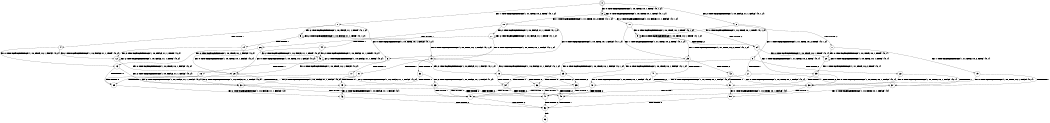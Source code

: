 digraph BCG {
size = "7, 10.5";
center = TRUE;
node [shape = circle];
0 [peripheries = 2];
0 -> 1 [label = "EX !1 !ATOMIC_EXCH_BRANCH (1, +1, TRUE, +0, 2, TRUE) !{0, 1, 2}"];
0 -> 2 [label = "EX !2 !ATOMIC_EXCH_BRANCH (1, +0, FALSE, +1, 1, FALSE) !{0, 1, 2}"];
0 -> 3 [label = "EX !0 !ATOMIC_EXCH_BRANCH (1, +0, TRUE, +0, 1, TRUE) !{0, 1, 2}"];
1 -> 4 [label = "TERMINATE !1"];
1 -> 5 [label = "EX !2 !ATOMIC_EXCH_BRANCH (1, +0, FALSE, +1, 1, TRUE) !{0, 1, 2}"];
1 -> 6 [label = "EX !0 !ATOMIC_EXCH_BRANCH (1, +0, TRUE, +0, 1, FALSE) !{0, 1, 2}"];
2 -> 7 [label = "TERMINATE !2"];
2 -> 8 [label = "EX !1 !ATOMIC_EXCH_BRANCH (1, +1, TRUE, +0, 2, TRUE) !{0, 1, 2}"];
2 -> 9 [label = "EX !0 !ATOMIC_EXCH_BRANCH (1, +0, TRUE, +0, 1, TRUE) !{0, 1, 2}"];
3 -> 10 [label = "EX !1 !ATOMIC_EXCH_BRANCH (1, +1, TRUE, +0, 2, TRUE) !{0, 1, 2}"];
3 -> 11 [label = "EX !2 !ATOMIC_EXCH_BRANCH (1, +0, FALSE, +1, 1, FALSE) !{0, 1, 2}"];
3 -> 3 [label = "EX !0 !ATOMIC_EXCH_BRANCH (1, +0, TRUE, +0, 1, TRUE) !{0, 1, 2}"];
4 -> 12 [label = "EX !2 !ATOMIC_EXCH_BRANCH (1, +0, FALSE, +1, 1, TRUE) !{0, 2}"];
4 -> 13 [label = "EX !0 !ATOMIC_EXCH_BRANCH (1, +0, TRUE, +0, 1, FALSE) !{0, 2}"];
5 -> 14 [label = "TERMINATE !1"];
5 -> 15 [label = "EX !0 !ATOMIC_EXCH_BRANCH (1, +0, TRUE, +0, 1, FALSE) !{0, 1, 2}"];
5 -> 5 [label = "EX !2 !ATOMIC_EXCH_BRANCH (1, +0, FALSE, +1, 1, TRUE) !{0, 1, 2}"];
6 -> 16 [label = "TERMINATE !1"];
6 -> 17 [label = "TERMINATE !0"];
6 -> 18 [label = "EX !2 !ATOMIC_EXCH_BRANCH (1, +0, FALSE, +1, 1, FALSE) !{0, 1, 2}"];
7 -> 19 [label = "EX !1 !ATOMIC_EXCH_BRANCH (1, +1, TRUE, +0, 2, TRUE) !{0, 1}"];
7 -> 20 [label = "EX !0 !ATOMIC_EXCH_BRANCH (1, +0, TRUE, +0, 1, TRUE) !{0, 1}"];
8 -> 21 [label = "TERMINATE !1"];
8 -> 22 [label = "TERMINATE !2"];
8 -> 23 [label = "EX !0 !ATOMIC_EXCH_BRANCH (1, +0, TRUE, +0, 1, FALSE) !{0, 1, 2}"];
9 -> 24 [label = "TERMINATE !2"];
9 -> 25 [label = "EX !1 !ATOMIC_EXCH_BRANCH (1, +1, TRUE, +0, 2, TRUE) !{0, 1, 2}"];
9 -> 9 [label = "EX !0 !ATOMIC_EXCH_BRANCH (1, +0, TRUE, +0, 1, TRUE) !{0, 1, 2}"];
10 -> 26 [label = "TERMINATE !1"];
10 -> 27 [label = "EX !2 !ATOMIC_EXCH_BRANCH (1, +0, FALSE, +1, 1, TRUE) !{0, 1, 2}"];
10 -> 6 [label = "EX !0 !ATOMIC_EXCH_BRANCH (1, +0, TRUE, +0, 1, FALSE) !{0, 1, 2}"];
11 -> 24 [label = "TERMINATE !2"];
11 -> 25 [label = "EX !1 !ATOMIC_EXCH_BRANCH (1, +1, TRUE, +0, 2, TRUE) !{0, 1, 2}"];
11 -> 9 [label = "EX !0 !ATOMIC_EXCH_BRANCH (1, +0, TRUE, +0, 1, TRUE) !{0, 1, 2}"];
12 -> 28 [label = "EX !0 !ATOMIC_EXCH_BRANCH (1, +0, TRUE, +0, 1, FALSE) !{0, 2}"];
12 -> 12 [label = "EX !2 !ATOMIC_EXCH_BRANCH (1, +0, FALSE, +1, 1, TRUE) !{0, 2}"];
13 -> 29 [label = "TERMINATE !0"];
13 -> 30 [label = "EX !2 !ATOMIC_EXCH_BRANCH (1, +0, FALSE, +1, 1, FALSE) !{0, 2}"];
14 -> 28 [label = "EX !0 !ATOMIC_EXCH_BRANCH (1, +0, TRUE, +0, 1, FALSE) !{0, 2}"];
14 -> 12 [label = "EX !2 !ATOMIC_EXCH_BRANCH (1, +0, FALSE, +1, 1, TRUE) !{0, 2}"];
15 -> 31 [label = "TERMINATE !1"];
15 -> 32 [label = "TERMINATE !0"];
15 -> 18 [label = "EX !2 !ATOMIC_EXCH_BRANCH (1, +0, FALSE, +1, 1, FALSE) !{0, 1, 2}"];
16 -> 29 [label = "TERMINATE !0"];
16 -> 30 [label = "EX !2 !ATOMIC_EXCH_BRANCH (1, +0, FALSE, +1, 1, FALSE) !{0, 2}"];
17 -> 29 [label = "TERMINATE !1"];
17 -> 33 [label = "EX !2 !ATOMIC_EXCH_BRANCH (1, +0, FALSE, +1, 1, FALSE) !{1, 2}"];
18 -> 34 [label = "TERMINATE !1"];
18 -> 35 [label = "TERMINATE !2"];
18 -> 36 [label = "TERMINATE !0"];
19 -> 37 [label = "TERMINATE !1"];
19 -> 38 [label = "EX !0 !ATOMIC_EXCH_BRANCH (1, +0, TRUE, +0, 1, FALSE) !{0, 1}"];
20 -> 39 [label = "EX !1 !ATOMIC_EXCH_BRANCH (1, +1, TRUE, +0, 2, TRUE) !{0, 1}"];
20 -> 20 [label = "EX !0 !ATOMIC_EXCH_BRANCH (1, +0, TRUE, +0, 1, TRUE) !{0, 1}"];
21 -> 37 [label = "TERMINATE !2"];
21 -> 40 [label = "EX !0 !ATOMIC_EXCH_BRANCH (1, +0, TRUE, +0, 1, FALSE) !{0, 2}"];
22 -> 37 [label = "TERMINATE !1"];
22 -> 38 [label = "EX !0 !ATOMIC_EXCH_BRANCH (1, +0, TRUE, +0, 1, FALSE) !{0, 1}"];
23 -> 34 [label = "TERMINATE !1"];
23 -> 35 [label = "TERMINATE !2"];
23 -> 36 [label = "TERMINATE !0"];
24 -> 39 [label = "EX !1 !ATOMIC_EXCH_BRANCH (1, +1, TRUE, +0, 2, TRUE) !{0, 1}"];
24 -> 20 [label = "EX !0 !ATOMIC_EXCH_BRANCH (1, +0, TRUE, +0, 1, TRUE) !{0, 1}"];
25 -> 41 [label = "TERMINATE !1"];
25 -> 42 [label = "TERMINATE !2"];
25 -> 23 [label = "EX !0 !ATOMIC_EXCH_BRANCH (1, +0, TRUE, +0, 1, FALSE) !{0, 1, 2}"];
26 -> 43 [label = "EX !2 !ATOMIC_EXCH_BRANCH (1, +0, FALSE, +1, 1, TRUE) !{0, 2}"];
26 -> 13 [label = "EX !0 !ATOMIC_EXCH_BRANCH (1, +0, TRUE, +0, 1, FALSE) !{0, 2}"];
27 -> 44 [label = "TERMINATE !1"];
27 -> 27 [label = "EX !2 !ATOMIC_EXCH_BRANCH (1, +0, FALSE, +1, 1, TRUE) !{0, 1, 2}"];
27 -> 15 [label = "EX !0 !ATOMIC_EXCH_BRANCH (1, +0, TRUE, +0, 1, FALSE) !{0, 1, 2}"];
28 -> 45 [label = "TERMINATE !0"];
28 -> 30 [label = "EX !2 !ATOMIC_EXCH_BRANCH (1, +0, FALSE, +1, 1, FALSE) !{0, 2}"];
29 -> 46 [label = "EX !2 !ATOMIC_EXCH_BRANCH (1, +0, FALSE, +1, 1, FALSE) !{2}"];
30 -> 47 [label = "TERMINATE !2"];
30 -> 48 [label = "TERMINATE !0"];
31 -> 45 [label = "TERMINATE !0"];
31 -> 30 [label = "EX !2 !ATOMIC_EXCH_BRANCH (1, +0, FALSE, +1, 1, FALSE) !{0, 2}"];
32 -> 45 [label = "TERMINATE !1"];
32 -> 33 [label = "EX !2 !ATOMIC_EXCH_BRANCH (1, +0, FALSE, +1, 1, FALSE) !{1, 2}"];
33 -> 48 [label = "TERMINATE !1"];
33 -> 49 [label = "TERMINATE !2"];
34 -> 47 [label = "TERMINATE !2"];
34 -> 48 [label = "TERMINATE !0"];
35 -> 47 [label = "TERMINATE !1"];
35 -> 49 [label = "TERMINATE !0"];
36 -> 48 [label = "TERMINATE !1"];
36 -> 49 [label = "TERMINATE !2"];
37 -> 50 [label = "EX !0 !ATOMIC_EXCH_BRANCH (1, +0, TRUE, +0, 1, FALSE) !{0}"];
38 -> 47 [label = "TERMINATE !1"];
38 -> 49 [label = "TERMINATE !0"];
39 -> 51 [label = "TERMINATE !1"];
39 -> 38 [label = "EX !0 !ATOMIC_EXCH_BRANCH (1, +0, TRUE, +0, 1, FALSE) !{0, 1}"];
40 -> 47 [label = "TERMINATE !2"];
40 -> 48 [label = "TERMINATE !0"];
41 -> 51 [label = "TERMINATE !2"];
41 -> 40 [label = "EX !0 !ATOMIC_EXCH_BRANCH (1, +0, TRUE, +0, 1, FALSE) !{0, 2}"];
42 -> 51 [label = "TERMINATE !1"];
42 -> 38 [label = "EX !0 !ATOMIC_EXCH_BRANCH (1, +0, TRUE, +0, 1, FALSE) !{0, 1}"];
43 -> 43 [label = "EX !2 !ATOMIC_EXCH_BRANCH (1, +0, FALSE, +1, 1, TRUE) !{0, 2}"];
43 -> 28 [label = "EX !0 !ATOMIC_EXCH_BRANCH (1, +0, TRUE, +0, 1, FALSE) !{0, 2}"];
44 -> 43 [label = "EX !2 !ATOMIC_EXCH_BRANCH (1, +0, FALSE, +1, 1, TRUE) !{0, 2}"];
44 -> 28 [label = "EX !0 !ATOMIC_EXCH_BRANCH (1, +0, TRUE, +0, 1, FALSE) !{0, 2}"];
45 -> 46 [label = "EX !2 !ATOMIC_EXCH_BRANCH (1, +0, FALSE, +1, 1, FALSE) !{2}"];
46 -> 52 [label = "TERMINATE !2"];
47 -> 52 [label = "TERMINATE !0"];
48 -> 52 [label = "TERMINATE !2"];
49 -> 52 [label = "TERMINATE !1"];
50 -> 52 [label = "TERMINATE !0"];
51 -> 50 [label = "EX !0 !ATOMIC_EXCH_BRANCH (1, +0, TRUE, +0, 1, FALSE) !{0}"];
52 -> 53 [label = "exit"];
}
